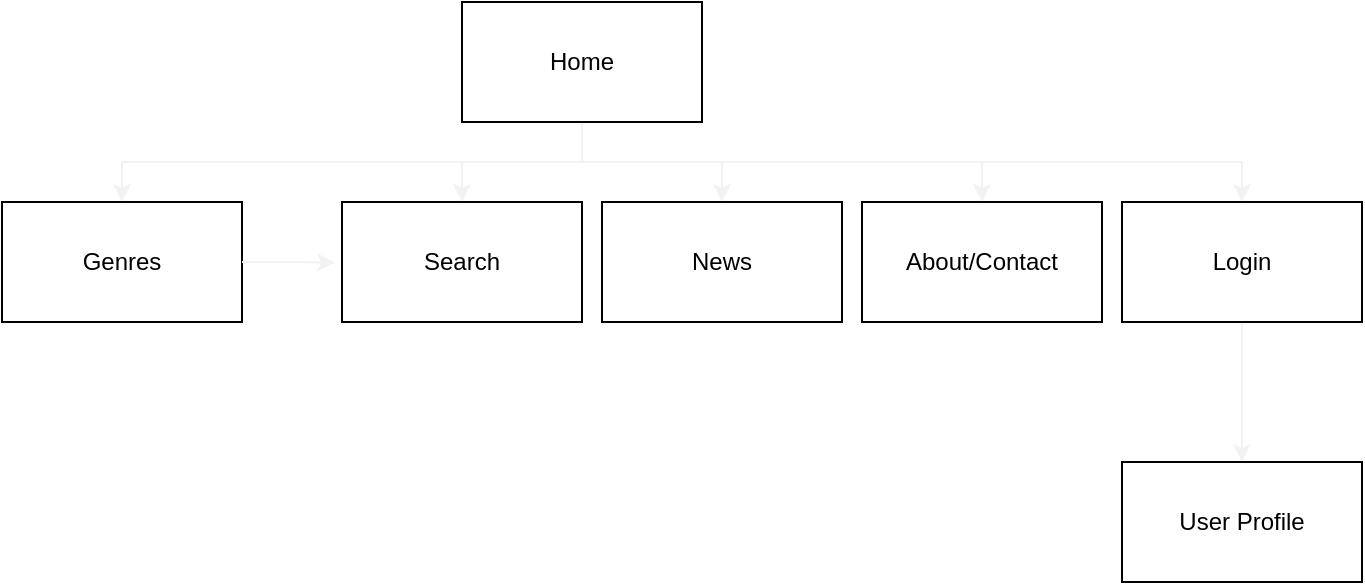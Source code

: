 <mxfile version="24.0.6" type="device">
  <diagram name="Page-1" id="mjidv6IV28y7xDuCjua5">
    <mxGraphModel dx="954" dy="727" grid="1" gridSize="10" guides="1" tooltips="1" connect="1" arrows="1" fold="1" page="1" pageScale="1" pageWidth="850" pageHeight="1100" math="0" shadow="0">
      <root>
        <mxCell id="0" />
        <mxCell id="1" parent="0" />
        <mxCell id="ksIQ4xo3c53N_aCZU0jJ-10" style="edgeStyle=orthogonalEdgeStyle;rounded=0;orthogonalLoop=1;jettySize=auto;html=1;entryX=0.5;entryY=0;entryDx=0;entryDy=0;strokeColor=#F2F2F2;" parent="1" source="ksIQ4xo3c53N_aCZU0jJ-1" target="ksIQ4xo3c53N_aCZU0jJ-6" edge="1">
          <mxGeometry relative="1" as="geometry" />
        </mxCell>
        <mxCell id="ksIQ4xo3c53N_aCZU0jJ-11" style="edgeStyle=orthogonalEdgeStyle;rounded=0;orthogonalLoop=1;jettySize=auto;html=1;exitX=0.5;exitY=1;exitDx=0;exitDy=0;strokeColor=#F2F2F2;" parent="1" source="ksIQ4xo3c53N_aCZU0jJ-1" target="ksIQ4xo3c53N_aCZU0jJ-9" edge="1">
          <mxGeometry relative="1" as="geometry" />
        </mxCell>
        <mxCell id="ksIQ4xo3c53N_aCZU0jJ-12" style="edgeStyle=orthogonalEdgeStyle;rounded=0;orthogonalLoop=1;jettySize=auto;html=1;entryX=0.5;entryY=0;entryDx=0;entryDy=0;strokeColor=#F2F2F2;" parent="1" source="ksIQ4xo3c53N_aCZU0jJ-1" target="ksIQ4xo3c53N_aCZU0jJ-7" edge="1">
          <mxGeometry relative="1" as="geometry" />
        </mxCell>
        <mxCell id="ksIQ4xo3c53N_aCZU0jJ-13" style="edgeStyle=orthogonalEdgeStyle;rounded=0;orthogonalLoop=1;jettySize=auto;html=1;strokeColor=#F2F2F2;" parent="1" source="ksIQ4xo3c53N_aCZU0jJ-1" target="ksIQ4xo3c53N_aCZU0jJ-8" edge="1">
          <mxGeometry relative="1" as="geometry">
            <Array as="points">
              <mxPoint x="310" y="200" />
              <mxPoint x="80" y="200" />
            </Array>
          </mxGeometry>
        </mxCell>
        <mxCell id="ksIQ4xo3c53N_aCZU0jJ-16" style="edgeStyle=orthogonalEdgeStyle;rounded=0;orthogonalLoop=1;jettySize=auto;html=1;entryX=0.5;entryY=0;entryDx=0;entryDy=0;strokeColor=#F2F2F2;" parent="1" source="ksIQ4xo3c53N_aCZU0jJ-1" target="ksIQ4xo3c53N_aCZU0jJ-15" edge="1">
          <mxGeometry relative="1" as="geometry">
            <Array as="points">
              <mxPoint x="310" y="200" />
              <mxPoint x="640" y="200" />
            </Array>
          </mxGeometry>
        </mxCell>
        <mxCell id="ksIQ4xo3c53N_aCZU0jJ-1" value="Home" style="rounded=0;whiteSpace=wrap;html=1;" parent="1" vertex="1">
          <mxGeometry x="250" y="120" width="120" height="60" as="geometry" />
        </mxCell>
        <mxCell id="ksIQ4xo3c53N_aCZU0jJ-6" value="Search" style="whiteSpace=wrap;html=1;" parent="1" vertex="1">
          <mxGeometry x="190" y="220" width="120" height="60" as="geometry" />
        </mxCell>
        <mxCell id="ksIQ4xo3c53N_aCZU0jJ-7" value="News" style="whiteSpace=wrap;html=1;" parent="1" vertex="1">
          <mxGeometry x="320" y="220" width="120" height="60" as="geometry" />
        </mxCell>
        <mxCell id="ksIQ4xo3c53N_aCZU0jJ-8" value="Genres" style="whiteSpace=wrap;html=1;" parent="1" vertex="1">
          <mxGeometry x="20" y="220" width="120" height="60" as="geometry" />
        </mxCell>
        <mxCell id="ksIQ4xo3c53N_aCZU0jJ-9" value="About/Contact" style="whiteSpace=wrap;html=1;" parent="1" vertex="1">
          <mxGeometry x="450" y="220" width="120" height="60" as="geometry" />
        </mxCell>
        <mxCell id="ksIQ4xo3c53N_aCZU0jJ-14" style="edgeStyle=orthogonalEdgeStyle;rounded=0;orthogonalLoop=1;jettySize=auto;html=1;entryX=-0.028;entryY=0.506;entryDx=0;entryDy=0;entryPerimeter=0;strokeColor=#F2F2F2;" parent="1" source="ksIQ4xo3c53N_aCZU0jJ-8" target="ksIQ4xo3c53N_aCZU0jJ-6" edge="1">
          <mxGeometry relative="1" as="geometry" />
        </mxCell>
        <mxCell id="ksIQ4xo3c53N_aCZU0jJ-30" style="edgeStyle=orthogonalEdgeStyle;rounded=0;orthogonalLoop=1;jettySize=auto;html=1;entryX=0.5;entryY=0;entryDx=0;entryDy=0;strokeColor=#F2F2F2;" parent="1" source="ksIQ4xo3c53N_aCZU0jJ-15" target="ksIQ4xo3c53N_aCZU0jJ-27" edge="1">
          <mxGeometry relative="1" as="geometry" />
        </mxCell>
        <mxCell id="ksIQ4xo3c53N_aCZU0jJ-15" value="Login" style="whiteSpace=wrap;html=1;" parent="1" vertex="1">
          <mxGeometry x="580" y="220" width="120" height="60" as="geometry" />
        </mxCell>
        <mxCell id="ksIQ4xo3c53N_aCZU0jJ-27" value="User Profile" style="whiteSpace=wrap;html=1;" parent="1" vertex="1">
          <mxGeometry x="580" y="350" width="120" height="60" as="geometry" />
        </mxCell>
      </root>
    </mxGraphModel>
  </diagram>
</mxfile>
